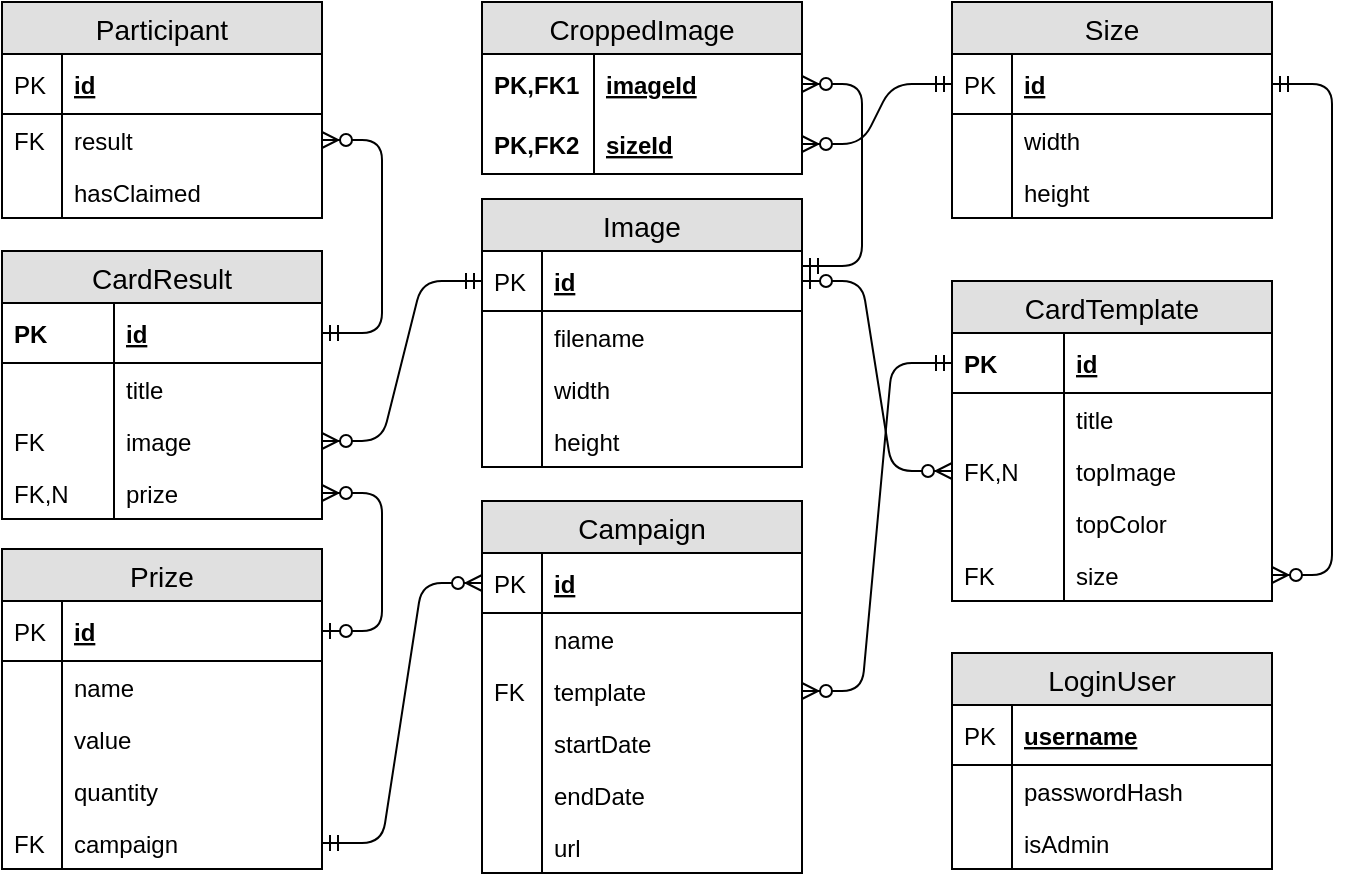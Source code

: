 <mxfile version="10.6.3" type="github"><diagram id="Myed-SuJqB78wdY_oxG5" name="Page-1"><mxGraphModel dx="1394" dy="770" grid="1" gridSize="10" guides="1" tooltips="1" connect="1" arrows="1" fold="1" page="1" pageScale="1" pageWidth="850" pageHeight="1100" math="0" shadow="0"><root><mxCell id="0"/><mxCell id="1" parent="0"/><mxCell id="y3QDMZZzhHuFTWwug0BD-1" value="LoginUser" style="swimlane;fontStyle=0;childLayout=stackLayout;horizontal=1;startSize=26;fillColor=#e0e0e0;horizontalStack=0;resizeParent=1;resizeParentMax=0;resizeLast=0;collapsible=1;marginBottom=0;swimlaneFillColor=#ffffff;align=center;fontSize=14;" parent="1" vertex="1"><mxGeometry x="555" y="449.5" width="160" height="108" as="geometry"/></mxCell><mxCell id="y3QDMZZzhHuFTWwug0BD-2" value="username" style="shape=partialRectangle;top=0;left=0;right=0;bottom=1;align=left;verticalAlign=middle;fillColor=none;spacingLeft=34;spacingRight=4;overflow=hidden;rotatable=0;points=[[0,0.5],[1,0.5]];portConstraint=eastwest;dropTarget=0;fontStyle=5;fontSize=12;" parent="y3QDMZZzhHuFTWwug0BD-1" vertex="1"><mxGeometry y="26" width="160" height="30" as="geometry"/></mxCell><mxCell id="y3QDMZZzhHuFTWwug0BD-3" value="PK" style="shape=partialRectangle;top=0;left=0;bottom=0;fillColor=none;align=left;verticalAlign=middle;spacingLeft=4;spacingRight=4;overflow=hidden;rotatable=0;points=[];portConstraint=eastwest;part=1;fontSize=12;" parent="y3QDMZZzhHuFTWwug0BD-2" vertex="1" connectable="0"><mxGeometry width="30" height="30" as="geometry"/></mxCell><mxCell id="y3QDMZZzhHuFTWwug0BD-4" value="passwordHash" style="shape=partialRectangle;top=0;left=0;right=0;bottom=0;align=left;verticalAlign=top;fillColor=none;spacingLeft=34;spacingRight=4;overflow=hidden;rotatable=0;points=[[0,0.5],[1,0.5]];portConstraint=eastwest;dropTarget=0;fontSize=12;" parent="y3QDMZZzhHuFTWwug0BD-1" vertex="1"><mxGeometry y="56" width="160" height="26" as="geometry"/></mxCell><mxCell id="y3QDMZZzhHuFTWwug0BD-5" value="" style="shape=partialRectangle;top=0;left=0;bottom=0;fillColor=none;align=left;verticalAlign=top;spacingLeft=4;spacingRight=4;overflow=hidden;rotatable=0;points=[];portConstraint=eastwest;part=1;fontSize=12;" parent="y3QDMZZzhHuFTWwug0BD-4" vertex="1" connectable="0"><mxGeometry width="30" height="26" as="geometry"/></mxCell><mxCell id="y3QDMZZzhHuFTWwug0BD-52" value="isAdmin" style="shape=partialRectangle;top=0;left=0;right=0;bottom=0;align=left;verticalAlign=top;fillColor=none;spacingLeft=34;spacingRight=4;overflow=hidden;rotatable=0;points=[[0,0.5],[1,0.5]];portConstraint=eastwest;dropTarget=0;fontSize=12;" parent="y3QDMZZzhHuFTWwug0BD-1" vertex="1"><mxGeometry y="82" width="160" height="26" as="geometry"/></mxCell><mxCell id="y3QDMZZzhHuFTWwug0BD-53" value="" style="shape=partialRectangle;top=0;left=0;bottom=0;fillColor=none;align=left;verticalAlign=top;spacingLeft=4;spacingRight=4;overflow=hidden;rotatable=0;points=[];portConstraint=eastwest;part=1;fontSize=12;" parent="y3QDMZZzhHuFTWwug0BD-52" vertex="1" connectable="0"><mxGeometry width="30" height="26" as="geometry"/></mxCell><mxCell id="y3QDMZZzhHuFTWwug0BD-16" value="Prize" style="swimlane;fontStyle=0;childLayout=stackLayout;horizontal=1;startSize=26;fillColor=#e0e0e0;horizontalStack=0;resizeParent=1;resizeParentMax=0;resizeLast=0;collapsible=1;marginBottom=0;swimlaneFillColor=#ffffff;align=center;fontSize=14;" parent="1" vertex="1"><mxGeometry x="80" y="397.5" width="160" height="160" as="geometry"/></mxCell><mxCell id="y3QDMZZzhHuFTWwug0BD-17" value="id" style="shape=partialRectangle;top=0;left=0;right=0;bottom=1;align=left;verticalAlign=middle;fillColor=none;spacingLeft=34;spacingRight=4;overflow=hidden;rotatable=0;points=[[0,0.5],[1,0.5]];portConstraint=eastwest;dropTarget=0;fontStyle=5;fontSize=12;" parent="y3QDMZZzhHuFTWwug0BD-16" vertex="1"><mxGeometry y="26" width="160" height="30" as="geometry"/></mxCell><mxCell id="y3QDMZZzhHuFTWwug0BD-18" value="PK" style="shape=partialRectangle;top=0;left=0;bottom=0;fillColor=none;align=left;verticalAlign=middle;spacingLeft=4;spacingRight=4;overflow=hidden;rotatable=0;points=[];portConstraint=eastwest;part=1;fontSize=12;" parent="y3QDMZZzhHuFTWwug0BD-17" vertex="1" connectable="0"><mxGeometry width="30" height="30" as="geometry"/></mxCell><mxCell id="y3QDMZZzhHuFTWwug0BD-19" value="name" style="shape=partialRectangle;top=0;left=0;right=0;bottom=0;align=left;verticalAlign=top;fillColor=none;spacingLeft=34;spacingRight=4;overflow=hidden;rotatable=0;points=[[0,0.5],[1,0.5]];portConstraint=eastwest;dropTarget=0;fontSize=12;" parent="y3QDMZZzhHuFTWwug0BD-16" vertex="1"><mxGeometry y="56" width="160" height="26" as="geometry"/></mxCell><mxCell id="y3QDMZZzhHuFTWwug0BD-20" value="" style="shape=partialRectangle;top=0;left=0;bottom=0;fillColor=none;align=left;verticalAlign=top;spacingLeft=4;spacingRight=4;overflow=hidden;rotatable=0;points=[];portConstraint=eastwest;part=1;fontSize=12;" parent="y3QDMZZzhHuFTWwug0BD-19" vertex="1" connectable="0"><mxGeometry width="30" height="26" as="geometry"/></mxCell><mxCell id="y3QDMZZzhHuFTWwug0BD-23" value="value" style="shape=partialRectangle;top=0;left=0;right=0;bottom=0;align=left;verticalAlign=top;fillColor=none;spacingLeft=34;spacingRight=4;overflow=hidden;rotatable=0;points=[[0,0.5],[1,0.5]];portConstraint=eastwest;dropTarget=0;fontSize=12;" parent="y3QDMZZzhHuFTWwug0BD-16" vertex="1"><mxGeometry y="82" width="160" height="26" as="geometry"/></mxCell><mxCell id="y3QDMZZzhHuFTWwug0BD-24" value="" style="shape=partialRectangle;top=0;left=0;bottom=0;fillColor=none;align=left;verticalAlign=top;spacingLeft=4;spacingRight=4;overflow=hidden;rotatable=0;points=[];portConstraint=eastwest;part=1;fontSize=12;" parent="y3QDMZZzhHuFTWwug0BD-23" vertex="1" connectable="0"><mxGeometry width="30" height="26" as="geometry"/></mxCell><mxCell id="y3QDMZZzhHuFTWwug0BD-27" value="quantity" style="shape=partialRectangle;top=0;left=0;right=0;bottom=0;align=left;verticalAlign=top;fillColor=none;spacingLeft=34;spacingRight=4;overflow=hidden;rotatable=0;points=[[0,0.5],[1,0.5]];portConstraint=eastwest;dropTarget=0;fontSize=12;" parent="y3QDMZZzhHuFTWwug0BD-16" vertex="1"><mxGeometry y="108" width="160" height="26" as="geometry"/></mxCell><mxCell id="y3QDMZZzhHuFTWwug0BD-28" value="" style="shape=partialRectangle;top=0;left=0;bottom=0;fillColor=none;align=left;verticalAlign=top;spacingLeft=4;spacingRight=4;overflow=hidden;rotatable=0;points=[];portConstraint=eastwest;part=1;fontSize=12;" parent="y3QDMZZzhHuFTWwug0BD-27" vertex="1" connectable="0"><mxGeometry width="30" height="26" as="geometry"/></mxCell><mxCell id="Aj_pjaMLx33UE5Q9442I-14" value="campaign" style="shape=partialRectangle;top=0;left=0;right=0;bottom=0;align=left;verticalAlign=top;fillColor=none;spacingLeft=34;spacingRight=4;overflow=hidden;rotatable=0;points=[[0,0.5],[1,0.5]];portConstraint=eastwest;dropTarget=0;fontSize=12;" parent="y3QDMZZzhHuFTWwug0BD-16" vertex="1"><mxGeometry y="134" width="160" height="26" as="geometry"/></mxCell><mxCell id="Aj_pjaMLx33UE5Q9442I-15" value="FK" style="shape=partialRectangle;top=0;left=0;bottom=0;fillColor=none;align=left;verticalAlign=top;spacingLeft=4;spacingRight=4;overflow=hidden;rotatable=0;points=[];portConstraint=eastwest;part=1;fontSize=12;" parent="Aj_pjaMLx33UE5Q9442I-14" vertex="1" connectable="0"><mxGeometry width="30" height="26" as="geometry"/></mxCell><mxCell id="y3QDMZZzhHuFTWwug0BD-33" value="Image" style="swimlane;fontStyle=0;childLayout=stackLayout;horizontal=1;startSize=26;fillColor=#e0e0e0;horizontalStack=0;resizeParent=1;resizeParentMax=0;resizeLast=0;collapsible=1;marginBottom=0;swimlaneFillColor=#ffffff;align=center;fontSize=14;" parent="1" vertex="1"><mxGeometry x="320" y="222.5" width="160" height="134" as="geometry"/></mxCell><mxCell id="y3QDMZZzhHuFTWwug0BD-34" value="id" style="shape=partialRectangle;top=0;left=0;right=0;bottom=1;align=left;verticalAlign=middle;fillColor=none;spacingLeft=34;spacingRight=4;overflow=hidden;rotatable=0;points=[[0,0.5],[1,0.5]];portConstraint=eastwest;dropTarget=0;fontStyle=5;fontSize=12;" parent="y3QDMZZzhHuFTWwug0BD-33" vertex="1"><mxGeometry y="26" width="160" height="30" as="geometry"/></mxCell><mxCell id="y3QDMZZzhHuFTWwug0BD-35" value="PK" style="shape=partialRectangle;top=0;left=0;bottom=0;fillColor=none;align=left;verticalAlign=middle;spacingLeft=4;spacingRight=4;overflow=hidden;rotatable=0;points=[];portConstraint=eastwest;part=1;fontSize=12;" parent="y3QDMZZzhHuFTWwug0BD-34" vertex="1" connectable="0"><mxGeometry width="30" height="30" as="geometry"/></mxCell><mxCell id="y3QDMZZzhHuFTWwug0BD-36" value="filename" style="shape=partialRectangle;top=0;left=0;right=0;bottom=0;align=left;verticalAlign=top;fillColor=none;spacingLeft=34;spacingRight=4;overflow=hidden;rotatable=0;points=[[0,0.5],[1,0.5]];portConstraint=eastwest;dropTarget=0;fontSize=12;" parent="y3QDMZZzhHuFTWwug0BD-33" vertex="1"><mxGeometry y="56" width="160" height="26" as="geometry"/></mxCell><mxCell id="y3QDMZZzhHuFTWwug0BD-37" value="" style="shape=partialRectangle;top=0;left=0;bottom=0;fillColor=none;align=left;verticalAlign=top;spacingLeft=4;spacingRight=4;overflow=hidden;rotatable=0;points=[];portConstraint=eastwest;part=1;fontSize=12;" parent="y3QDMZZzhHuFTWwug0BD-36" vertex="1" connectable="0"><mxGeometry width="30" height="26" as="geometry"/></mxCell><mxCell id="y3QDMZZzhHuFTWwug0BD-91" value="width" style="shape=partialRectangle;top=0;left=0;right=0;bottom=0;align=left;verticalAlign=top;fillColor=none;spacingLeft=34;spacingRight=4;overflow=hidden;rotatable=0;points=[[0,0.5],[1,0.5]];portConstraint=eastwest;dropTarget=0;fontSize=12;" parent="y3QDMZZzhHuFTWwug0BD-33" vertex="1"><mxGeometry y="82" width="160" height="26" as="geometry"/></mxCell><mxCell id="y3QDMZZzhHuFTWwug0BD-92" value="" style="shape=partialRectangle;top=0;left=0;bottom=0;fillColor=none;align=left;verticalAlign=top;spacingLeft=4;spacingRight=4;overflow=hidden;rotatable=0;points=[];portConstraint=eastwest;part=1;fontSize=12;" parent="y3QDMZZzhHuFTWwug0BD-91" vertex="1" connectable="0"><mxGeometry width="30" height="26" as="geometry"/></mxCell><mxCell id="y3QDMZZzhHuFTWwug0BD-93" value="height" style="shape=partialRectangle;top=0;left=0;right=0;bottom=0;align=left;verticalAlign=top;fillColor=none;spacingLeft=34;spacingRight=4;overflow=hidden;rotatable=0;points=[[0,0.5],[1,0.5]];portConstraint=eastwest;dropTarget=0;fontSize=12;" parent="y3QDMZZzhHuFTWwug0BD-33" vertex="1"><mxGeometry y="108" width="160" height="26" as="geometry"/></mxCell><mxCell id="y3QDMZZzhHuFTWwug0BD-94" value="" style="shape=partialRectangle;top=0;left=0;bottom=0;fillColor=none;align=left;verticalAlign=top;spacingLeft=4;spacingRight=4;overflow=hidden;rotatable=0;points=[];portConstraint=eastwest;part=1;fontSize=12;" parent="y3QDMZZzhHuFTWwug0BD-93" vertex="1" connectable="0"><mxGeometry width="30" height="26" as="geometry"/></mxCell><mxCell id="y3QDMZZzhHuFTWwug0BD-65" value="CroppedImage" style="swimlane;fontStyle=0;childLayout=stackLayout;horizontal=1;startSize=26;fillColor=#e0e0e0;horizontalStack=0;resizeParent=1;resizeParentMax=0;resizeLast=0;collapsible=1;marginBottom=0;swimlaneFillColor=#ffffff;align=center;fontSize=14;" parent="1" vertex="1"><mxGeometry x="320" y="124" width="160" height="86" as="geometry"/></mxCell><mxCell id="y3QDMZZzhHuFTWwug0BD-66" value="imageId" style="shape=partialRectangle;top=0;left=0;right=0;bottom=0;align=left;verticalAlign=middle;fillColor=none;spacingLeft=60;spacingRight=4;overflow=hidden;rotatable=0;points=[[0,0.5],[1,0.5]];portConstraint=eastwest;dropTarget=0;fontStyle=5;fontSize=12;" parent="y3QDMZZzhHuFTWwug0BD-65" vertex="1"><mxGeometry y="26" width="160" height="30" as="geometry"/></mxCell><mxCell id="y3QDMZZzhHuFTWwug0BD-67" value="PK,FK1" style="shape=partialRectangle;fontStyle=1;top=0;left=0;bottom=0;fillColor=none;align=left;verticalAlign=middle;spacingLeft=4;spacingRight=4;overflow=hidden;rotatable=0;points=[];portConstraint=eastwest;part=1;fontSize=12;" parent="y3QDMZZzhHuFTWwug0BD-66" vertex="1" connectable="0"><mxGeometry width="56" height="30" as="geometry"/></mxCell><mxCell id="y3QDMZZzhHuFTWwug0BD-68" value="sizeId" style="shape=partialRectangle;top=0;left=0;right=0;bottom=1;align=left;verticalAlign=middle;fillColor=none;spacingLeft=60;spacingRight=4;overflow=hidden;rotatable=0;points=[[0,0.5],[1,0.5]];portConstraint=eastwest;dropTarget=0;fontStyle=5;fontSize=12;" parent="y3QDMZZzhHuFTWwug0BD-65" vertex="1"><mxGeometry y="56" width="160" height="30" as="geometry"/></mxCell><mxCell id="y3QDMZZzhHuFTWwug0BD-69" value="PK,FK2" style="shape=partialRectangle;fontStyle=1;top=0;left=0;bottom=0;fillColor=none;align=left;verticalAlign=middle;spacingLeft=4;spacingRight=4;overflow=hidden;rotatable=0;points=[];portConstraint=eastwest;part=1;fontSize=12;" parent="y3QDMZZzhHuFTWwug0BD-68" vertex="1" connectable="0"><mxGeometry width="56" height="30" as="geometry"/></mxCell><mxCell id="y3QDMZZzhHuFTWwug0BD-74" value="Size" style="swimlane;fontStyle=0;childLayout=stackLayout;horizontal=1;startSize=26;fillColor=#e0e0e0;horizontalStack=0;resizeParent=1;resizeParentMax=0;resizeLast=0;collapsible=1;marginBottom=0;swimlaneFillColor=#ffffff;align=center;fontSize=14;" parent="1" vertex="1"><mxGeometry x="555" y="124" width="160" height="108" as="geometry"/></mxCell><mxCell id="y3QDMZZzhHuFTWwug0BD-75" value="id" style="shape=partialRectangle;top=0;left=0;right=0;bottom=1;align=left;verticalAlign=middle;fillColor=none;spacingLeft=34;spacingRight=4;overflow=hidden;rotatable=0;points=[[0,0.5],[1,0.5]];portConstraint=eastwest;dropTarget=0;fontStyle=5;fontSize=12;" parent="y3QDMZZzhHuFTWwug0BD-74" vertex="1"><mxGeometry y="26" width="160" height="30" as="geometry"/></mxCell><mxCell id="y3QDMZZzhHuFTWwug0BD-76" value="PK" style="shape=partialRectangle;top=0;left=0;bottom=0;fillColor=none;align=left;verticalAlign=middle;spacingLeft=4;spacingRight=4;overflow=hidden;rotatable=0;points=[];portConstraint=eastwest;part=1;fontSize=12;" parent="y3QDMZZzhHuFTWwug0BD-75" vertex="1" connectable="0"><mxGeometry width="30" height="30" as="geometry"/></mxCell><mxCell id="y3QDMZZzhHuFTWwug0BD-85" value="width" style="shape=partialRectangle;top=0;left=0;right=0;bottom=0;align=left;verticalAlign=top;fillColor=none;spacingLeft=34;spacingRight=4;overflow=hidden;rotatable=0;points=[[0,0.5],[1,0.5]];portConstraint=eastwest;dropTarget=0;fontSize=12;" parent="y3QDMZZzhHuFTWwug0BD-74" vertex="1"><mxGeometry y="56" width="160" height="26" as="geometry"/></mxCell><mxCell id="y3QDMZZzhHuFTWwug0BD-86" value="" style="shape=partialRectangle;top=0;left=0;bottom=0;fillColor=none;align=left;verticalAlign=top;spacingLeft=4;spacingRight=4;overflow=hidden;rotatable=0;points=[];portConstraint=eastwest;part=1;fontSize=12;" parent="y3QDMZZzhHuFTWwug0BD-85" vertex="1" connectable="0"><mxGeometry width="30" height="26" as="geometry"/></mxCell><mxCell id="y3QDMZZzhHuFTWwug0BD-79" value="height" style="shape=partialRectangle;top=0;left=0;right=0;bottom=0;align=left;verticalAlign=top;fillColor=none;spacingLeft=34;spacingRight=4;overflow=hidden;rotatable=0;points=[[0,0.5],[1,0.5]];portConstraint=eastwest;dropTarget=0;fontSize=12;" parent="y3QDMZZzhHuFTWwug0BD-74" vertex="1"><mxGeometry y="82" width="160" height="26" as="geometry"/></mxCell><mxCell id="y3QDMZZzhHuFTWwug0BD-80" value="" style="shape=partialRectangle;top=0;left=0;bottom=0;fillColor=none;align=left;verticalAlign=top;spacingLeft=4;spacingRight=4;overflow=hidden;rotatable=0;points=[];portConstraint=eastwest;part=1;fontSize=12;" parent="y3QDMZZzhHuFTWwug0BD-79" vertex="1" connectable="0"><mxGeometry width="30" height="26" as="geometry"/></mxCell><mxCell id="y3QDMZZzhHuFTWwug0BD-96" value="" style="edgeStyle=entityRelationEdgeStyle;fontSize=12;html=1;endArrow=ERzeroToMany;startArrow=ERmandOne;exitX=1;exitY=0.25;exitDx=0;exitDy=0;" parent="1" source="y3QDMZZzhHuFTWwug0BD-33" target="y3QDMZZzhHuFTWwug0BD-66" edge="1"><mxGeometry width="100" height="100" relative="1" as="geometry"><mxPoint x="580" y="341" as="sourcePoint"/><mxPoint x="680" y="241" as="targetPoint"/></mxGeometry></mxCell><mxCell id="y3QDMZZzhHuFTWwug0BD-97" value="" style="edgeStyle=entityRelationEdgeStyle;fontSize=12;html=1;endArrow=ERzeroToMany;startArrow=ERmandOne;" parent="1" source="y3QDMZZzhHuFTWwug0BD-75" target="y3QDMZZzhHuFTWwug0BD-68" edge="1"><mxGeometry width="100" height="100" relative="1" as="geometry"><mxPoint x="540" y="385" as="sourcePoint"/><mxPoint x="540" y="277" as="targetPoint"/></mxGeometry></mxCell><mxCell id="y3QDMZZzhHuFTWwug0BD-98" value="Participant" style="swimlane;fontStyle=0;childLayout=stackLayout;horizontal=1;startSize=26;fillColor=#e0e0e0;horizontalStack=0;resizeParent=1;resizeParentMax=0;resizeLast=0;collapsible=1;marginBottom=0;swimlaneFillColor=#ffffff;align=center;fontSize=14;" parent="1" vertex="1"><mxGeometry x="80" y="124" width="160" height="108" as="geometry"/></mxCell><mxCell id="y3QDMZZzhHuFTWwug0BD-99" value="id" style="shape=partialRectangle;top=0;left=0;right=0;bottom=1;align=left;verticalAlign=middle;fillColor=none;spacingLeft=34;spacingRight=4;overflow=hidden;rotatable=0;points=[[0,0.5],[1,0.5]];portConstraint=eastwest;dropTarget=0;fontStyle=5;fontSize=12;" parent="y3QDMZZzhHuFTWwug0BD-98" vertex="1"><mxGeometry y="26" width="160" height="30" as="geometry"/></mxCell><mxCell id="y3QDMZZzhHuFTWwug0BD-100" value="PK" style="shape=partialRectangle;top=0;left=0;bottom=0;fillColor=none;align=left;verticalAlign=middle;spacingLeft=4;spacingRight=4;overflow=hidden;rotatable=0;points=[];portConstraint=eastwest;part=1;fontSize=12;" parent="y3QDMZZzhHuFTWwug0BD-99" vertex="1" connectable="0"><mxGeometry width="30" height="30" as="geometry"/></mxCell><mxCell id="y3QDMZZzhHuFTWwug0BD-101" value="result" style="shape=partialRectangle;top=0;left=0;right=0;bottom=0;align=left;verticalAlign=top;fillColor=none;spacingLeft=34;spacingRight=4;overflow=hidden;rotatable=0;points=[[0,0.5],[1,0.5]];portConstraint=eastwest;dropTarget=0;fontSize=12;" parent="y3QDMZZzhHuFTWwug0BD-98" vertex="1"><mxGeometry y="56" width="160" height="26" as="geometry"/></mxCell><mxCell id="y3QDMZZzhHuFTWwug0BD-102" value="FK" style="shape=partialRectangle;top=0;left=0;bottom=0;fillColor=none;align=left;verticalAlign=top;spacingLeft=4;spacingRight=4;overflow=hidden;rotatable=0;points=[];portConstraint=eastwest;part=1;fontSize=12;" parent="y3QDMZZzhHuFTWwug0BD-101" vertex="1" connectable="0"><mxGeometry width="30" height="26" as="geometry"/></mxCell><mxCell id="y3QDMZZzhHuFTWwug0BD-109" value="hasClaimed" style="shape=partialRectangle;top=0;left=0;right=0;bottom=0;align=left;verticalAlign=top;fillColor=none;spacingLeft=34;spacingRight=4;overflow=hidden;rotatable=0;points=[[0,0.5],[1,0.5]];portConstraint=eastwest;dropTarget=0;fontSize=12;" parent="y3QDMZZzhHuFTWwug0BD-98" vertex="1"><mxGeometry y="82" width="160" height="26" as="geometry"/></mxCell><mxCell id="y3QDMZZzhHuFTWwug0BD-110" value="" style="shape=partialRectangle;top=0;left=0;bottom=0;fillColor=none;align=left;verticalAlign=top;spacingLeft=4;spacingRight=4;overflow=hidden;rotatable=0;points=[];portConstraint=eastwest;part=1;fontSize=12;" parent="y3QDMZZzhHuFTWwug0BD-109" vertex="1" connectable="0"><mxGeometry width="30" height="26" as="geometry"/></mxCell><mxCell id="y3QDMZZzhHuFTWwug0BD-122" value="" style="edgeStyle=entityRelationEdgeStyle;fontSize=12;html=1;endArrow=ERzeroToMany;startArrow=ERzeroToOne;" parent="1" source="y3QDMZZzhHuFTWwug0BD-17" target="y3QDMZZzhHuFTWwug0BD-152" edge="1"><mxGeometry width="100" height="100" relative="1" as="geometry"><mxPoint x="300" y="560" as="sourcePoint"/><mxPoint x="400" y="460" as="targetPoint"/></mxGeometry></mxCell><mxCell id="y3QDMZZzhHuFTWwug0BD-123" value="" style="edgeStyle=entityRelationEdgeStyle;fontSize=12;html=1;endArrow=ERzeroToMany;startArrow=ERmandOne;" parent="1" source="y3QDMZZzhHuFTWwug0BD-34" target="y3QDMZZzhHuFTWwug0BD-150" edge="1"><mxGeometry width="100" height="100" relative="1" as="geometry"><mxPoint x="350" y="590" as="sourcePoint"/><mxPoint x="450" y="490" as="targetPoint"/></mxGeometry></mxCell><mxCell id="y3QDMZZzhHuFTWwug0BD-125" value="" style="edgeStyle=entityRelationEdgeStyle;fontSize=12;html=1;endArrow=ERzeroToMany;startArrow=ERmandOne;" parent="1" source="y3QDMZZzhHuFTWwug0BD-148" target="y3QDMZZzhHuFTWwug0BD-101" edge="1"><mxGeometry width="100" height="100" relative="1" as="geometry"><mxPoint x="400" y="640" as="sourcePoint"/><mxPoint x="500" y="540" as="targetPoint"/></mxGeometry></mxCell><mxCell id="y3QDMZZzhHuFTWwug0BD-139" value="" style="edgeStyle=entityRelationEdgeStyle;fontSize=12;html=1;endArrow=ERzeroToMany;startArrow=ERmandOne;" parent="1" source="y3QDMZZzhHuFTWwug0BD-75" target="y3QDMZZzhHuFTWwug0BD-163" edge="1"><mxGeometry width="100" height="100" relative="1" as="geometry"><mxPoint x="540" y="680" as="sourcePoint"/><mxPoint x="640" y="580" as="targetPoint"/></mxGeometry></mxCell><mxCell id="y3QDMZZzhHuFTWwug0BD-140" value="" style="edgeStyle=entityRelationEdgeStyle;fontSize=12;html=1;endArrow=ERzeroToMany;startArrow=ERzeroToOne;exitX=1;exitY=0.5;exitDx=0;exitDy=0;" parent="1" source="y3QDMZZzhHuFTWwug0BD-34" target="y3QDMZZzhHuFTWwug0BD-157" edge="1"><mxGeometry width="100" height="100" relative="1" as="geometry"><mxPoint x="250" y="492" as="sourcePoint"/><mxPoint x="250" y="387" as="targetPoint"/></mxGeometry></mxCell><mxCell id="y3QDMZZzhHuFTWwug0BD-145" value="CardResult" style="swimlane;fontStyle=0;childLayout=stackLayout;horizontal=1;startSize=26;fillColor=#e0e0e0;horizontalStack=0;resizeParent=1;resizeParentMax=0;resizeLast=0;collapsible=1;marginBottom=0;swimlaneFillColor=#ffffff;align=center;fontSize=14;" parent="1" vertex="1"><mxGeometry x="80" y="248.5" width="160" height="134" as="geometry"/></mxCell><mxCell id="y3QDMZZzhHuFTWwug0BD-148" value="id" style="shape=partialRectangle;top=0;left=0;right=0;bottom=1;align=left;verticalAlign=middle;fillColor=none;spacingLeft=60;spacingRight=4;overflow=hidden;rotatable=0;points=[[0,0.5],[1,0.5]];portConstraint=eastwest;dropTarget=0;fontStyle=5;fontSize=12;" parent="y3QDMZZzhHuFTWwug0BD-145" vertex="1"><mxGeometry y="26" width="160" height="30" as="geometry"/></mxCell><mxCell id="y3QDMZZzhHuFTWwug0BD-149" value="PK" style="shape=partialRectangle;fontStyle=1;top=0;left=0;bottom=0;fillColor=none;align=left;verticalAlign=middle;spacingLeft=4;spacingRight=4;overflow=hidden;rotatable=0;points=[];portConstraint=eastwest;part=1;fontSize=12;" parent="y3QDMZZzhHuFTWwug0BD-148" vertex="1" connectable="0"><mxGeometry width="56" height="30" as="geometry"/></mxCell><mxCell id="Aj_pjaMLx33UE5Q9442I-1" value="title" style="shape=partialRectangle;top=0;left=0;right=0;bottom=0;align=left;verticalAlign=top;fillColor=none;spacingLeft=60;spacingRight=4;overflow=hidden;rotatable=0;points=[[0,0.5],[1,0.5]];portConstraint=eastwest;dropTarget=0;fontSize=12;" parent="y3QDMZZzhHuFTWwug0BD-145" vertex="1"><mxGeometry y="56" width="160" height="26" as="geometry"/></mxCell><mxCell id="Aj_pjaMLx33UE5Q9442I-2" value="" style="shape=partialRectangle;top=0;left=0;bottom=0;fillColor=none;align=left;verticalAlign=top;spacingLeft=4;spacingRight=4;overflow=hidden;rotatable=0;points=[];portConstraint=eastwest;part=1;fontSize=12;" parent="Aj_pjaMLx33UE5Q9442I-1" vertex="1" connectable="0"><mxGeometry width="56" height="26" as="geometry"/></mxCell><mxCell id="y3QDMZZzhHuFTWwug0BD-150" value="image" style="shape=partialRectangle;top=0;left=0;right=0;bottom=0;align=left;verticalAlign=top;fillColor=none;spacingLeft=60;spacingRight=4;overflow=hidden;rotatable=0;points=[[0,0.5],[1,0.5]];portConstraint=eastwest;dropTarget=0;fontSize=12;" parent="y3QDMZZzhHuFTWwug0BD-145" vertex="1"><mxGeometry y="82" width="160" height="26" as="geometry"/></mxCell><mxCell id="y3QDMZZzhHuFTWwug0BD-151" value="FK" style="shape=partialRectangle;top=0;left=0;bottom=0;fillColor=none;align=left;verticalAlign=top;spacingLeft=4;spacingRight=4;overflow=hidden;rotatable=0;points=[];portConstraint=eastwest;part=1;fontSize=12;" parent="y3QDMZZzhHuFTWwug0BD-150" vertex="1" connectable="0"><mxGeometry width="56" height="26" as="geometry"/></mxCell><mxCell id="y3QDMZZzhHuFTWwug0BD-152" value="prize" style="shape=partialRectangle;top=0;left=0;right=0;bottom=0;align=left;verticalAlign=top;fillColor=none;spacingLeft=60;spacingRight=4;overflow=hidden;rotatable=0;points=[[0,0.5],[1,0.5]];portConstraint=eastwest;dropTarget=0;fontSize=12;" parent="y3QDMZZzhHuFTWwug0BD-145" vertex="1"><mxGeometry y="108" width="160" height="26" as="geometry"/></mxCell><mxCell id="y3QDMZZzhHuFTWwug0BD-153" value="FK,N" style="shape=partialRectangle;top=0;left=0;bottom=0;fillColor=none;align=left;verticalAlign=top;spacingLeft=4;spacingRight=4;overflow=hidden;rotatable=0;points=[];portConstraint=eastwest;part=1;fontSize=12;" parent="y3QDMZZzhHuFTWwug0BD-152" vertex="1" connectable="0"><mxGeometry width="56" height="26" as="geometry"/></mxCell><mxCell id="y3QDMZZzhHuFTWwug0BD-154" value="CardTemplate" style="swimlane;fontStyle=0;childLayout=stackLayout;horizontal=1;startSize=26;fillColor=#e0e0e0;horizontalStack=0;resizeParent=1;resizeParentMax=0;resizeLast=0;collapsible=1;marginBottom=0;swimlaneFillColor=#ffffff;align=center;fontSize=14;" parent="1" vertex="1"><mxGeometry x="555" y="263.5" width="160" height="160" as="geometry"/></mxCell><mxCell id="y3QDMZZzhHuFTWwug0BD-155" value="id" style="shape=partialRectangle;top=0;left=0;right=0;bottom=1;align=left;verticalAlign=middle;fillColor=none;spacingLeft=60;spacingRight=4;overflow=hidden;rotatable=0;points=[[0,0.5],[1,0.5]];portConstraint=eastwest;dropTarget=0;fontStyle=5;fontSize=12;" parent="y3QDMZZzhHuFTWwug0BD-154" vertex="1"><mxGeometry y="26" width="160" height="30" as="geometry"/></mxCell><mxCell id="y3QDMZZzhHuFTWwug0BD-156" value="PK" style="shape=partialRectangle;fontStyle=1;top=0;left=0;bottom=0;fillColor=none;align=left;verticalAlign=middle;spacingLeft=4;spacingRight=4;overflow=hidden;rotatable=0;points=[];portConstraint=eastwest;part=1;fontSize=12;" parent="y3QDMZZzhHuFTWwug0BD-155" vertex="1" connectable="0"><mxGeometry width="56" height="30" as="geometry"/></mxCell><mxCell id="y3QDMZZzhHuFTWwug0BD-161" value="title" style="shape=partialRectangle;top=0;left=0;right=0;bottom=0;align=left;verticalAlign=top;fillColor=none;spacingLeft=60;spacingRight=4;overflow=hidden;rotatable=0;points=[[0,0.5],[1,0.5]];portConstraint=eastwest;dropTarget=0;fontSize=12;" parent="y3QDMZZzhHuFTWwug0BD-154" vertex="1"><mxGeometry y="56" width="160" height="26" as="geometry"/></mxCell><mxCell id="y3QDMZZzhHuFTWwug0BD-162" value="" style="shape=partialRectangle;top=0;left=0;bottom=0;fillColor=none;align=left;verticalAlign=top;spacingLeft=4;spacingRight=4;overflow=hidden;rotatable=0;points=[];portConstraint=eastwest;part=1;fontSize=12;" parent="y3QDMZZzhHuFTWwug0BD-161" vertex="1" connectable="0"><mxGeometry width="56" height="26" as="geometry"/></mxCell><mxCell id="y3QDMZZzhHuFTWwug0BD-157" value="topImage" style="shape=partialRectangle;top=0;left=0;right=0;bottom=0;align=left;verticalAlign=top;fillColor=none;spacingLeft=60;spacingRight=4;overflow=hidden;rotatable=0;points=[[0,0.5],[1,0.5]];portConstraint=eastwest;dropTarget=0;fontSize=12;" parent="y3QDMZZzhHuFTWwug0BD-154" vertex="1"><mxGeometry y="82" width="160" height="26" as="geometry"/></mxCell><mxCell id="y3QDMZZzhHuFTWwug0BD-158" value="FK,N" style="shape=partialRectangle;top=0;left=0;bottom=0;fillColor=none;align=left;verticalAlign=top;spacingLeft=4;spacingRight=4;overflow=hidden;rotatable=0;points=[];portConstraint=eastwest;part=1;fontSize=12;" parent="y3QDMZZzhHuFTWwug0BD-157" vertex="1" connectable="0"><mxGeometry width="56" height="26" as="geometry"/></mxCell><mxCell id="y3QDMZZzhHuFTWwug0BD-159" value="topColor" style="shape=partialRectangle;top=0;left=0;right=0;bottom=0;align=left;verticalAlign=top;fillColor=none;spacingLeft=60;spacingRight=4;overflow=hidden;rotatable=0;points=[[0,0.5],[1,0.5]];portConstraint=eastwest;dropTarget=0;fontSize=12;" parent="y3QDMZZzhHuFTWwug0BD-154" vertex="1"><mxGeometry y="108" width="160" height="26" as="geometry"/></mxCell><mxCell id="y3QDMZZzhHuFTWwug0BD-160" value="" style="shape=partialRectangle;top=0;left=0;bottom=0;fillColor=none;align=left;verticalAlign=top;spacingLeft=4;spacingRight=4;overflow=hidden;rotatable=0;points=[];portConstraint=eastwest;part=1;fontSize=12;" parent="y3QDMZZzhHuFTWwug0BD-159" vertex="1" connectable="0"><mxGeometry width="56" height="26" as="geometry"/></mxCell><mxCell id="y3QDMZZzhHuFTWwug0BD-163" value="size" style="shape=partialRectangle;top=0;left=0;right=0;bottom=0;align=left;verticalAlign=top;fillColor=none;spacingLeft=60;spacingRight=4;overflow=hidden;rotatable=0;points=[[0,0.5],[1,0.5]];portConstraint=eastwest;dropTarget=0;fontSize=12;" parent="y3QDMZZzhHuFTWwug0BD-154" vertex="1"><mxGeometry y="134" width="160" height="26" as="geometry"/></mxCell><mxCell id="y3QDMZZzhHuFTWwug0BD-164" value="FK" style="shape=partialRectangle;top=0;left=0;bottom=0;fillColor=none;align=left;verticalAlign=top;spacingLeft=4;spacingRight=4;overflow=hidden;rotatable=0;points=[];portConstraint=eastwest;part=1;fontSize=12;" parent="y3QDMZZzhHuFTWwug0BD-163" vertex="1" connectable="0"><mxGeometry width="56" height="26" as="geometry"/></mxCell><mxCell id="Aj_pjaMLx33UE5Q9442I-3" value="Campaign" style="swimlane;fontStyle=0;childLayout=stackLayout;horizontal=1;startSize=26;fillColor=#e0e0e0;horizontalStack=0;resizeParent=1;resizeParentMax=0;resizeLast=0;collapsible=1;marginBottom=0;swimlaneFillColor=#ffffff;align=center;fontSize=14;" parent="1" vertex="1"><mxGeometry x="320" y="373.5" width="160" height="186" as="geometry"/></mxCell><mxCell id="Aj_pjaMLx33UE5Q9442I-4" value="id" style="shape=partialRectangle;top=0;left=0;right=0;bottom=1;align=left;verticalAlign=middle;fillColor=none;spacingLeft=34;spacingRight=4;overflow=hidden;rotatable=0;points=[[0,0.5],[1,0.5]];portConstraint=eastwest;dropTarget=0;fontStyle=5;fontSize=12;" parent="Aj_pjaMLx33UE5Q9442I-3" vertex="1"><mxGeometry y="26" width="160" height="30" as="geometry"/></mxCell><mxCell id="Aj_pjaMLx33UE5Q9442I-5" value="PK" style="shape=partialRectangle;top=0;left=0;bottom=0;fillColor=none;align=left;verticalAlign=middle;spacingLeft=4;spacingRight=4;overflow=hidden;rotatable=0;points=[];portConstraint=eastwest;part=1;fontSize=12;" parent="Aj_pjaMLx33UE5Q9442I-4" vertex="1" connectable="0"><mxGeometry width="30" height="30" as="geometry"/></mxCell><mxCell id="Aj_pjaMLx33UE5Q9442I-6" value="name" style="shape=partialRectangle;top=0;left=0;right=0;bottom=0;align=left;verticalAlign=top;fillColor=none;spacingLeft=34;spacingRight=4;overflow=hidden;rotatable=0;points=[[0,0.5],[1,0.5]];portConstraint=eastwest;dropTarget=0;fontSize=12;" parent="Aj_pjaMLx33UE5Q9442I-3" vertex="1"><mxGeometry y="56" width="160" height="26" as="geometry"/></mxCell><mxCell id="Aj_pjaMLx33UE5Q9442I-7" value="" style="shape=partialRectangle;top=0;left=0;bottom=0;fillColor=none;align=left;verticalAlign=top;spacingLeft=4;spacingRight=4;overflow=hidden;rotatable=0;points=[];portConstraint=eastwest;part=1;fontSize=12;" parent="Aj_pjaMLx33UE5Q9442I-6" vertex="1" connectable="0"><mxGeometry width="30" height="26" as="geometry"/></mxCell><mxCell id="Aj_pjaMLx33UE5Q9442I-8" value="template" style="shape=partialRectangle;top=0;left=0;right=0;bottom=0;align=left;verticalAlign=top;fillColor=none;spacingLeft=34;spacingRight=4;overflow=hidden;rotatable=0;points=[[0,0.5],[1,0.5]];portConstraint=eastwest;dropTarget=0;fontSize=12;" parent="Aj_pjaMLx33UE5Q9442I-3" vertex="1"><mxGeometry y="82" width="160" height="26" as="geometry"/></mxCell><mxCell id="Aj_pjaMLx33UE5Q9442I-9" value="FK" style="shape=partialRectangle;top=0;left=0;bottom=0;fillColor=none;align=left;verticalAlign=top;spacingLeft=4;spacingRight=4;overflow=hidden;rotatable=0;points=[];portConstraint=eastwest;part=1;fontSize=12;" parent="Aj_pjaMLx33UE5Q9442I-8" vertex="1" connectable="0"><mxGeometry width="30" height="26" as="geometry"/></mxCell><mxCell id="Aj_pjaMLx33UE5Q9442I-10" value="startDate" style="shape=partialRectangle;top=0;left=0;right=0;bottom=0;align=left;verticalAlign=top;fillColor=none;spacingLeft=34;spacingRight=4;overflow=hidden;rotatable=0;points=[[0,0.5],[1,0.5]];portConstraint=eastwest;dropTarget=0;fontSize=12;" parent="Aj_pjaMLx33UE5Q9442I-3" vertex="1"><mxGeometry y="108" width="160" height="26" as="geometry"/></mxCell><mxCell id="Aj_pjaMLx33UE5Q9442I-11" value="" style="shape=partialRectangle;top=0;left=0;bottom=0;fillColor=none;align=left;verticalAlign=top;spacingLeft=4;spacingRight=4;overflow=hidden;rotatable=0;points=[];portConstraint=eastwest;part=1;fontSize=12;" parent="Aj_pjaMLx33UE5Q9442I-10" vertex="1" connectable="0"><mxGeometry width="30" height="26" as="geometry"/></mxCell><mxCell id="zcoK-b4ho7m8TK_KAOKW-5" value="endDate" style="shape=partialRectangle;top=0;left=0;right=0;bottom=0;align=left;verticalAlign=top;fillColor=none;spacingLeft=34;spacingRight=4;overflow=hidden;rotatable=0;points=[[0,0.5],[1,0.5]];portConstraint=eastwest;dropTarget=0;fontSize=12;" vertex="1" parent="Aj_pjaMLx33UE5Q9442I-3"><mxGeometry y="134" width="160" height="26" as="geometry"/></mxCell><mxCell id="zcoK-b4ho7m8TK_KAOKW-6" value="" style="shape=partialRectangle;top=0;left=0;bottom=0;fillColor=none;align=left;verticalAlign=top;spacingLeft=4;spacingRight=4;overflow=hidden;rotatable=0;points=[];portConstraint=eastwest;part=1;fontSize=12;" vertex="1" connectable="0" parent="zcoK-b4ho7m8TK_KAOKW-5"><mxGeometry width="30" height="26" as="geometry"/></mxCell><mxCell id="Aj_pjaMLx33UE5Q9442I-16" value="url" style="shape=partialRectangle;top=0;left=0;right=0;bottom=0;align=left;verticalAlign=top;fillColor=none;spacingLeft=34;spacingRight=4;overflow=hidden;rotatable=0;points=[[0,0.5],[1,0.5]];portConstraint=eastwest;dropTarget=0;fontSize=12;" parent="Aj_pjaMLx33UE5Q9442I-3" vertex="1"><mxGeometry y="160" width="160" height="26" as="geometry"/></mxCell><mxCell id="Aj_pjaMLx33UE5Q9442I-17" value="" style="shape=partialRectangle;top=0;left=0;bottom=0;fillColor=none;align=left;verticalAlign=top;spacingLeft=4;spacingRight=4;overflow=hidden;rotatable=0;points=[];portConstraint=eastwest;part=1;fontSize=12;" parent="Aj_pjaMLx33UE5Q9442I-16" vertex="1" connectable="0"><mxGeometry width="30" height="26" as="geometry"/></mxCell><mxCell id="Aj_pjaMLx33UE5Q9442I-18" value="" style="edgeStyle=entityRelationEdgeStyle;fontSize=12;html=1;endArrow=ERzeroToMany;startArrow=ERmandOne;" parent="1" source="y3QDMZZzhHuFTWwug0BD-155" target="Aj_pjaMLx33UE5Q9442I-8" edge="1"><mxGeometry width="100" height="100" relative="1" as="geometry"><mxPoint x="270" y="800" as="sourcePoint"/><mxPoint x="370" y="700" as="targetPoint"/></mxGeometry></mxCell><mxCell id="Aj_pjaMLx33UE5Q9442I-20" value="" style="edgeStyle=entityRelationEdgeStyle;fontSize=12;html=1;endArrow=ERzeroToMany;startArrow=ERmandOne;" parent="1" source="Aj_pjaMLx33UE5Q9442I-14" target="Aj_pjaMLx33UE5Q9442I-4" edge="1"><mxGeometry width="100" height="100" relative="1" as="geometry"><mxPoint x="80" y="760" as="sourcePoint"/><mxPoint x="180" y="660" as="targetPoint"/></mxGeometry></mxCell></root></mxGraphModel></diagram></mxfile>